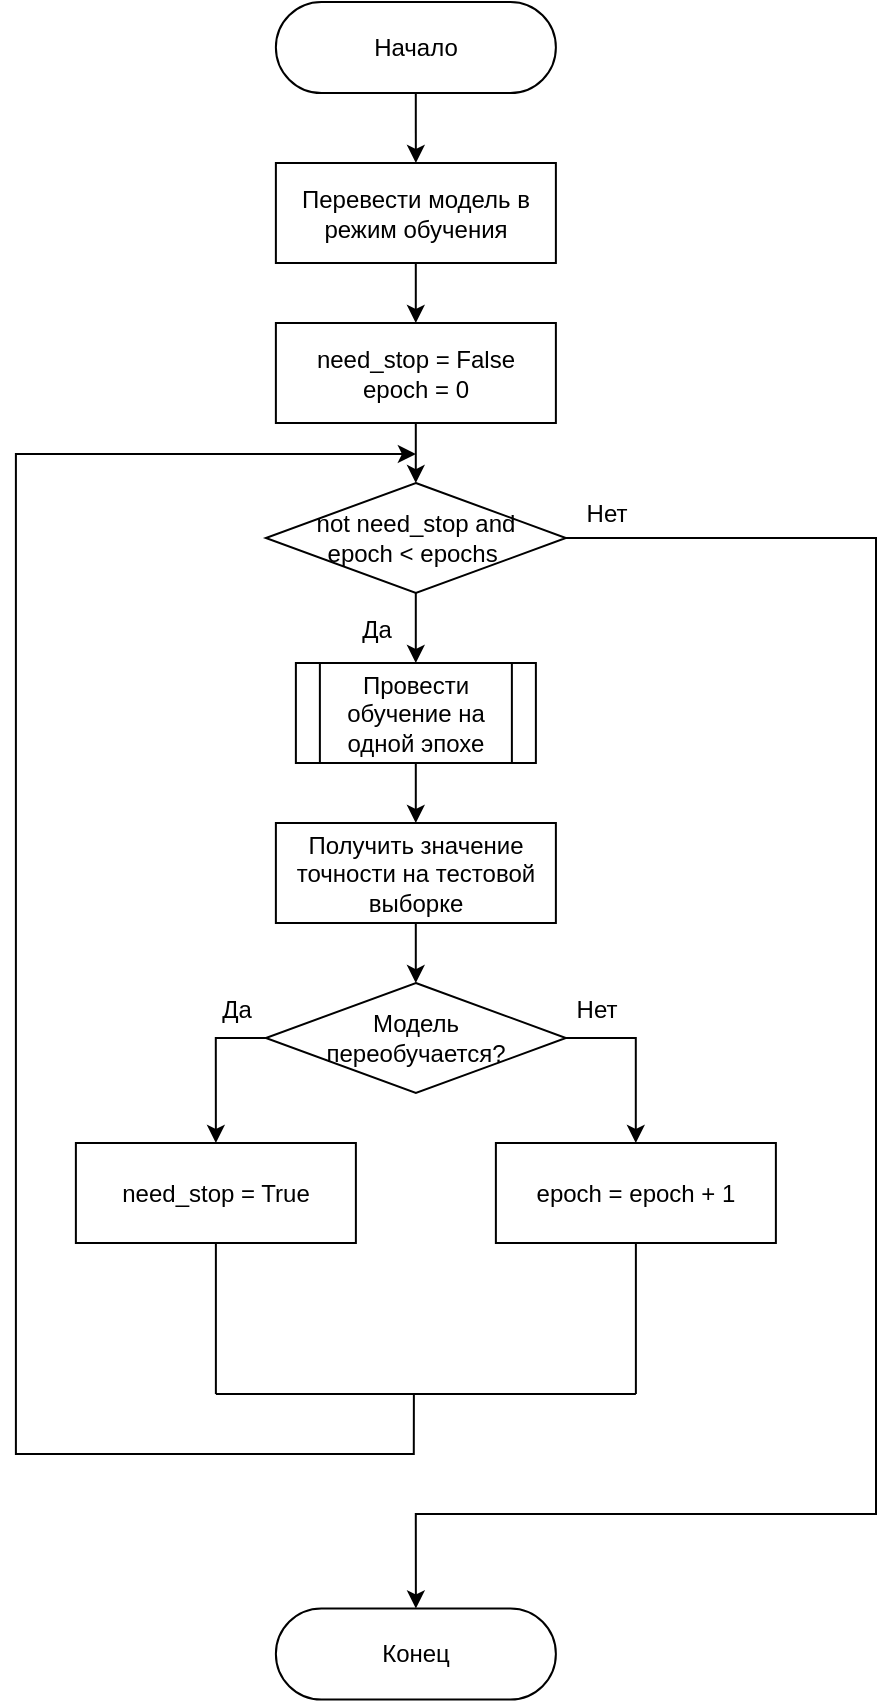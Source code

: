 <mxfile version="21.2.8" type="device" pages="2">
  <diagram id="L3Uab2vicyZqTiVYHIeF" name="Page-2">
    <mxGraphModel dx="1674" dy="843" grid="1" gridSize="10" guides="1" tooltips="1" connect="1" arrows="1" fold="1" page="1" pageScale="1" pageWidth="850" pageHeight="1100" math="0" shadow="0">
      <root>
        <mxCell id="0" />
        <mxCell id="1" parent="0" />
        <mxCell id="Gqauc_cHtwARVeHKRNRg-46" value="" style="edgeStyle=orthogonalEdgeStyle;rounded=0;orthogonalLoop=1;jettySize=auto;html=1;" parent="1" source="Gqauc_cHtwARVeHKRNRg-8" target="Gqauc_cHtwARVeHKRNRg-45" edge="1">
          <mxGeometry relative="1" as="geometry" />
        </mxCell>
        <mxCell id="Gqauc_cHtwARVeHKRNRg-8" value="Перевести модель в режим обучения" style="rounded=0;whiteSpace=wrap;html=1;" parent="1" vertex="1">
          <mxGeometry x="289.94" y="144.5" width="140" height="50" as="geometry" />
        </mxCell>
        <mxCell id="Gqauc_cHtwARVeHKRNRg-48" value="" style="edgeStyle=orthogonalEdgeStyle;rounded=0;orthogonalLoop=1;jettySize=auto;html=1;" parent="1" source="Gqauc_cHtwARVeHKRNRg-45" target="Gqauc_cHtwARVeHKRNRg-47" edge="1">
          <mxGeometry relative="1" as="geometry" />
        </mxCell>
        <mxCell id="Gqauc_cHtwARVeHKRNRg-45" value="need_stop = False&lt;br&gt;epoch = 0" style="rounded=0;whiteSpace=wrap;html=1;" parent="1" vertex="1">
          <mxGeometry x="289.94" y="224.5" width="140" height="50" as="geometry" />
        </mxCell>
        <mxCell id="Gqauc_cHtwARVeHKRNRg-64" value="" style="edgeStyle=orthogonalEdgeStyle;rounded=0;orthogonalLoop=1;jettySize=auto;html=1;" parent="1" source="Gqauc_cHtwARVeHKRNRg-47" target="Gqauc_cHtwARVeHKRNRg-63" edge="1">
          <mxGeometry relative="1" as="geometry" />
        </mxCell>
        <mxCell id="Gqauc_cHtwARVeHKRNRg-47" value="not need_stop and&lt;br&gt;epoch &amp;lt; epochs&amp;nbsp;" style="rhombus;whiteSpace=wrap;html=1;" parent="1" vertex="1">
          <mxGeometry x="284.94" y="304.5" width="150" height="55" as="geometry" />
        </mxCell>
        <mxCell id="Gqauc_cHtwARVeHKRNRg-68" value="" style="edgeStyle=orthogonalEdgeStyle;rounded=0;orthogonalLoop=1;jettySize=auto;html=1;" parent="1" source="Gqauc_cHtwARVeHKRNRg-63" target="Gqauc_cHtwARVeHKRNRg-67" edge="1">
          <mxGeometry relative="1" as="geometry" />
        </mxCell>
        <mxCell id="Gqauc_cHtwARVeHKRNRg-63" value="Провести обучение на одной эпохе" style="shape=process;whiteSpace=wrap;html=1;backgroundOutline=1;" parent="1" vertex="1">
          <mxGeometry x="299.94" y="394.5" width="120" height="50" as="geometry" />
        </mxCell>
        <mxCell id="Gqauc_cHtwARVeHKRNRg-65" value="Да" style="text;html=1;align=center;verticalAlign=middle;resizable=0;points=[];autosize=1;strokeColor=none;fillColor=none;" parent="1" vertex="1">
          <mxGeometry x="319.94" y="362.5" width="40" height="30" as="geometry" />
        </mxCell>
        <mxCell id="Gqauc_cHtwARVeHKRNRg-70" value="" style="edgeStyle=orthogonalEdgeStyle;rounded=0;orthogonalLoop=1;jettySize=auto;html=1;" parent="1" source="Gqauc_cHtwARVeHKRNRg-67" target="Gqauc_cHtwARVeHKRNRg-69" edge="1">
          <mxGeometry relative="1" as="geometry" />
        </mxCell>
        <mxCell id="Gqauc_cHtwARVeHKRNRg-67" value="Получить значение точности на тестовой выборке" style="rounded=0;whiteSpace=wrap;html=1;" parent="1" vertex="1">
          <mxGeometry x="289.94" y="474.5" width="140" height="50" as="geometry" />
        </mxCell>
        <mxCell id="Gqauc_cHtwARVeHKRNRg-73" style="edgeStyle=orthogonalEdgeStyle;rounded=0;orthogonalLoop=1;jettySize=auto;html=1;exitX=0;exitY=0.5;exitDx=0;exitDy=0;entryX=0.5;entryY=0;entryDx=0;entryDy=0;" parent="1" source="Gqauc_cHtwARVeHKRNRg-69" target="Gqauc_cHtwARVeHKRNRg-71" edge="1">
          <mxGeometry relative="1" as="geometry" />
        </mxCell>
        <mxCell id="Gqauc_cHtwARVeHKRNRg-77" style="edgeStyle=orthogonalEdgeStyle;rounded=0;orthogonalLoop=1;jettySize=auto;html=1;exitX=1;exitY=0.5;exitDx=0;exitDy=0;" parent="1" source="Gqauc_cHtwARVeHKRNRg-69" target="Gqauc_cHtwARVeHKRNRg-76" edge="1">
          <mxGeometry relative="1" as="geometry" />
        </mxCell>
        <mxCell id="Gqauc_cHtwARVeHKRNRg-69" value="Модель&lt;br&gt;переобучается?" style="rhombus;whiteSpace=wrap;html=1;" parent="1" vertex="1">
          <mxGeometry x="284.94" y="554.5" width="150" height="55" as="geometry" />
        </mxCell>
        <mxCell id="Gqauc_cHtwARVeHKRNRg-71" value="need_stop = True" style="rounded=0;whiteSpace=wrap;html=1;" parent="1" vertex="1">
          <mxGeometry x="189.94" y="634.5" width="140" height="50" as="geometry" />
        </mxCell>
        <mxCell id="Gqauc_cHtwARVeHKRNRg-74" value="Да" style="text;html=1;align=center;verticalAlign=middle;resizable=0;points=[];autosize=1;strokeColor=none;fillColor=none;" parent="1" vertex="1">
          <mxGeometry x="249.94" y="552.5" width="40" height="30" as="geometry" />
        </mxCell>
        <mxCell id="Gqauc_cHtwARVeHKRNRg-76" value="epoch = epoch + 1" style="rounded=0;whiteSpace=wrap;html=1;" parent="1" vertex="1">
          <mxGeometry x="399.94" y="634.5" width="140" height="50" as="geometry" />
        </mxCell>
        <mxCell id="Gqauc_cHtwARVeHKRNRg-78" value="Нет" style="text;html=1;align=center;verticalAlign=middle;resizable=0;points=[];autosize=1;strokeColor=none;fillColor=none;" parent="1" vertex="1">
          <mxGeometry x="429.94" y="552.5" width="40" height="30" as="geometry" />
        </mxCell>
        <mxCell id="Gqauc_cHtwARVeHKRNRg-80" value="" style="endArrow=none;html=1;rounded=0;entryX=0.5;entryY=1;entryDx=0;entryDy=0;" parent="1" target="Gqauc_cHtwARVeHKRNRg-76" edge="1">
          <mxGeometry width="50" height="50" relative="1" as="geometry">
            <mxPoint x="469.94" y="760" as="sourcePoint" />
            <mxPoint x="599.94" y="794.5" as="targetPoint" />
          </mxGeometry>
        </mxCell>
        <mxCell id="Gqauc_cHtwARVeHKRNRg-82" value="" style="endArrow=none;html=1;rounded=0;entryX=0.5;entryY=1;entryDx=0;entryDy=0;" parent="1" target="Gqauc_cHtwARVeHKRNRg-71" edge="1">
          <mxGeometry width="50" height="50" relative="1" as="geometry">
            <mxPoint x="259.94" y="760" as="sourcePoint" />
            <mxPoint x="599.94" y="794.5" as="targetPoint" />
          </mxGeometry>
        </mxCell>
        <mxCell id="Gqauc_cHtwARVeHKRNRg-83" value="" style="endArrow=none;html=1;rounded=0;" parent="1" edge="1">
          <mxGeometry width="50" height="50" relative="1" as="geometry">
            <mxPoint x="259.94" y="760" as="sourcePoint" />
            <mxPoint x="469.94" y="760" as="targetPoint" />
          </mxGeometry>
        </mxCell>
        <mxCell id="Gqauc_cHtwARVeHKRNRg-85" value="" style="endArrow=classic;html=1;rounded=0;edgeStyle=orthogonalEdgeStyle;" parent="1" edge="1">
          <mxGeometry width="50" height="50" relative="1" as="geometry">
            <mxPoint x="358.94" y="760" as="sourcePoint" />
            <mxPoint x="359.94" y="290" as="targetPoint" />
            <Array as="points">
              <mxPoint x="358.94" y="790" />
              <mxPoint x="159.94" y="790" />
              <mxPoint x="159.94" y="290" />
            </Array>
          </mxGeometry>
        </mxCell>
        <mxCell id="Gqauc_cHtwARVeHKRNRg-89" value="Нет" style="text;html=1;align=center;verticalAlign=middle;resizable=0;points=[];autosize=1;strokeColor=none;fillColor=none;" parent="1" vertex="1">
          <mxGeometry x="434.94" y="304.5" width="40" height="30" as="geometry" />
        </mxCell>
        <mxCell id="D07GVphsOgLOexz2T41y-3" value="" style="edgeStyle=orthogonalEdgeStyle;rounded=0;orthogonalLoop=1;jettySize=auto;html=1;entryX=0.5;entryY=0;entryDx=0;entryDy=0;" edge="1" parent="1" source="D07GVphsOgLOexz2T41y-1" target="Gqauc_cHtwARVeHKRNRg-8">
          <mxGeometry relative="1" as="geometry" />
        </mxCell>
        <mxCell id="D07GVphsOgLOexz2T41y-1" value="Начало" style="rounded=1;whiteSpace=wrap;html=1;arcSize=50;" vertex="1" parent="1">
          <mxGeometry x="289.94" y="64" width="140" height="45.5" as="geometry" />
        </mxCell>
        <mxCell id="D07GVphsOgLOexz2T41y-5" value="Конец" style="rounded=1;whiteSpace=wrap;html=1;arcSize=50;" vertex="1" parent="1">
          <mxGeometry x="289.94" y="867.25" width="140" height="45.5" as="geometry" />
        </mxCell>
        <mxCell id="D07GVphsOgLOexz2T41y-6" value="" style="endArrow=classic;html=1;rounded=0;exitX=1;exitY=0.5;exitDx=0;exitDy=0;entryX=0.5;entryY=0;entryDx=0;entryDy=0;edgeStyle=orthogonalEdgeStyle;" edge="1" parent="1" source="Gqauc_cHtwARVeHKRNRg-47" target="D07GVphsOgLOexz2T41y-5">
          <mxGeometry width="50" height="50" relative="1" as="geometry">
            <mxPoint x="640" y="420" as="sourcePoint" />
            <mxPoint x="690" y="370" as="targetPoint" />
            <Array as="points">
              <mxPoint x="590" y="332" />
              <mxPoint x="590" y="820" />
              <mxPoint x="360" y="820" />
            </Array>
          </mxGeometry>
        </mxCell>
      </root>
    </mxGraphModel>
  </diagram>
  <diagram id="wr_xCqwn3Q241JN9F5do" name="Page-3">
    <mxGraphModel dx="824" dy="843" grid="1" gridSize="10" guides="1" tooltips="1" connect="1" arrows="1" fold="1" page="1" pageScale="1" pageWidth="850" pageHeight="1100" math="0" shadow="0">
      <root>
        <mxCell id="0" />
        <mxCell id="1" parent="0" />
        <mxCell id="ZAEczoEfHcG6uB_vqbHl-1" value="" style="edgeStyle=orthogonalEdgeStyle;rounded=0;orthogonalLoop=1;jettySize=auto;html=1;" parent="1" source="ZAEczoEfHcG6uB_vqbHl-2" target="ZAEczoEfHcG6uB_vqbHl-4" edge="1">
          <mxGeometry relative="1" as="geometry" />
        </mxCell>
        <mxCell id="ZAEczoEfHcG6uB_vqbHl-2" value="Получить псевдослучайный порядок элементов" style="rounded=0;whiteSpace=wrap;html=1;" parent="1" vertex="1">
          <mxGeometry x="1215" y="152.5" width="140" height="50" as="geometry" />
        </mxCell>
        <mxCell id="ZAEczoEfHcG6uB_vqbHl-3" value="" style="edgeStyle=orthogonalEdgeStyle;rounded=0;orthogonalLoop=1;jettySize=auto;html=1;" parent="1" source="ZAEczoEfHcG6uB_vqbHl-4" target="ZAEczoEfHcG6uB_vqbHl-6" edge="1">
          <mxGeometry relative="1" as="geometry" />
        </mxCell>
        <mxCell id="ZAEczoEfHcG6uB_vqbHl-4" value="start_index = 0" style="rounded=0;whiteSpace=wrap;html=1;" parent="1" vertex="1">
          <mxGeometry x="1215" y="227.5" width="140" height="50" as="geometry" />
        </mxCell>
        <mxCell id="ZAEczoEfHcG6uB_vqbHl-5" value="" style="edgeStyle=orthogonalEdgeStyle;rounded=0;orthogonalLoop=1;jettySize=auto;html=1;" parent="1" source="ZAEczoEfHcG6uB_vqbHl-6" target="ZAEczoEfHcG6uB_vqbHl-8" edge="1">
          <mxGeometry relative="1" as="geometry" />
        </mxCell>
        <mxCell id="ZAEczoEfHcG6uB_vqbHl-6" value="start_index &amp;lt; test_size" style="rhombus;whiteSpace=wrap;html=1;" parent="1" vertex="1">
          <mxGeometry x="1210" y="302.5" width="150" height="55" as="geometry" />
        </mxCell>
        <mxCell id="ZAEczoEfHcG6uB_vqbHl-7" value="" style="edgeStyle=orthogonalEdgeStyle;rounded=0;orthogonalLoop=1;jettySize=auto;html=1;" parent="1" source="ZAEczoEfHcG6uB_vqbHl-8" target="ZAEczoEfHcG6uB_vqbHl-10" edge="1">
          <mxGeometry relative="1" as="geometry" />
        </mxCell>
        <mxCell id="ZAEczoEfHcG6uB_vqbHl-8" value="получить batch_size обучающих данных, начиная с start_index&amp;nbsp;" style="rounded=0;whiteSpace=wrap;html=1;" parent="1" vertex="1">
          <mxGeometry x="1215" y="385" width="140" height="50" as="geometry" />
        </mxCell>
        <mxCell id="ZAEczoEfHcG6uB_vqbHl-9" value="" style="edgeStyle=orthogonalEdgeStyle;rounded=0;orthogonalLoop=1;jettySize=auto;html=1;" parent="1" source="ZAEczoEfHcG6uB_vqbHl-10" target="ZAEczoEfHcG6uB_vqbHl-12" edge="1">
          <mxGeometry relative="1" as="geometry" />
        </mxCell>
        <mxCell id="ZAEczoEfHcG6uB_vqbHl-10" value="выполнить аугментацию пакета обучающих данных" style="rounded=0;whiteSpace=wrap;html=1;" parent="1" vertex="1">
          <mxGeometry x="1215" y="458" width="140" height="50" as="geometry" />
        </mxCell>
        <mxCell id="ZAEczoEfHcG6uB_vqbHl-11" value="" style="edgeStyle=orthogonalEdgeStyle;rounded=0;orthogonalLoop=1;jettySize=auto;html=1;" parent="1" source="ZAEczoEfHcG6uB_vqbHl-12" target="ZAEczoEfHcG6uB_vqbHl-16" edge="1">
          <mxGeometry relative="1" as="geometry" />
        </mxCell>
        <mxCell id="ZAEczoEfHcG6uB_vqbHl-12" value="Передать пакет обучающих данных на вход модели" style="rounded=0;whiteSpace=wrap;html=1;" parent="1" vertex="1">
          <mxGeometry x="1215" y="532.5" width="140" height="50" as="geometry" />
        </mxCell>
        <mxCell id="ZAEczoEfHcG6uB_vqbHl-13" style="edgeStyle=orthogonalEdgeStyle;rounded=0;orthogonalLoop=1;jettySize=auto;html=1;exitX=0.5;exitY=1;exitDx=0;exitDy=0;entryX=0.5;entryY=0;entryDx=0;entryDy=0;" parent="1" source="oCE-H9ZF6G_wh39zs-N8-1" target="ZAEczoEfHcG6uB_vqbHl-2" edge="1">
          <mxGeometry relative="1" as="geometry">
            <mxPoint x="1285" y="120" as="sourcePoint" />
          </mxGeometry>
        </mxCell>
        <mxCell id="ZAEczoEfHcG6uB_vqbHl-15" value="" style="edgeStyle=orthogonalEdgeStyle;rounded=0;orthogonalLoop=1;jettySize=auto;html=1;" parent="1" source="ZAEczoEfHcG6uB_vqbHl-16" target="ZAEczoEfHcG6uB_vqbHl-18" edge="1">
          <mxGeometry relative="1" as="geometry" />
        </mxCell>
        <mxCell id="ZAEczoEfHcG6uB_vqbHl-16" value="Вычислить функцию потерь" style="rounded=0;whiteSpace=wrap;html=1;" parent="1" vertex="1">
          <mxGeometry x="1215" y="610" width="140" height="50" as="geometry" />
        </mxCell>
        <mxCell id="ZAEczoEfHcG6uB_vqbHl-17" value="" style="edgeStyle=orthogonalEdgeStyle;rounded=0;orthogonalLoop=1;jettySize=auto;html=1;" parent="1" source="ZAEczoEfHcG6uB_vqbHl-18" target="ZAEczoEfHcG6uB_vqbHl-20" edge="1">
          <mxGeometry relative="1" as="geometry" />
        </mxCell>
        <mxCell id="ZAEczoEfHcG6uB_vqbHl-18" value="Вычислить градиенты функции потерь для параметров модели" style="rounded=0;whiteSpace=wrap;html=1;" parent="1" vertex="1">
          <mxGeometry x="1215" y="690" width="140" height="50" as="geometry" />
        </mxCell>
        <mxCell id="ZAEczoEfHcG6uB_vqbHl-19" value="" style="edgeStyle=orthogonalEdgeStyle;rounded=0;orthogonalLoop=1;jettySize=auto;html=1;" parent="1" source="ZAEczoEfHcG6uB_vqbHl-20" target="ZAEczoEfHcG6uB_vqbHl-21" edge="1">
          <mxGeometry relative="1" as="geometry" />
        </mxCell>
        <mxCell id="ZAEczoEfHcG6uB_vqbHl-20" value="Обновить параметры модели" style="rounded=0;whiteSpace=wrap;html=1;" parent="1" vertex="1">
          <mxGeometry x="1215" y="770" width="140" height="50" as="geometry" />
        </mxCell>
        <mxCell id="ZAEczoEfHcG6uB_vqbHl-21" value="start_index = start_index + batch_size" style="rounded=0;whiteSpace=wrap;html=1;" parent="1" vertex="1">
          <mxGeometry x="1215" y="850" width="140" height="50" as="geometry" />
        </mxCell>
        <mxCell id="ZAEczoEfHcG6uB_vqbHl-22" value="" style="endArrow=classic;html=1;rounded=0;exitX=0.5;exitY=1;exitDx=0;exitDy=0;edgeStyle=orthogonalEdgeStyle;" parent="1" source="ZAEczoEfHcG6uB_vqbHl-21" edge="1">
          <mxGeometry width="50" height="50" relative="1" as="geometry">
            <mxPoint x="1270" y="680" as="sourcePoint" />
            <mxPoint x="1285" y="290" as="targetPoint" />
            <Array as="points">
              <mxPoint x="1285" y="910" />
              <mxPoint x="1130" y="910" />
              <mxPoint x="1130" y="290" />
            </Array>
          </mxGeometry>
        </mxCell>
        <mxCell id="ZAEczoEfHcG6uB_vqbHl-23" value="Да" style="text;html=1;align=center;verticalAlign=middle;resizable=0;points=[];autosize=1;strokeColor=none;fillColor=none;" parent="1" vertex="1">
          <mxGeometry x="1280" y="352.5" width="40" height="30" as="geometry" />
        </mxCell>
        <mxCell id="oCE-H9ZF6G_wh39zs-N8-1" value="Начало" style="rounded=1;whiteSpace=wrap;html=1;arcSize=50;" vertex="1" parent="1">
          <mxGeometry x="1215" y="70" width="140" height="45.5" as="geometry" />
        </mxCell>
        <mxCell id="oCE-H9ZF6G_wh39zs-N8-2" value="Конец" style="rounded=1;whiteSpace=wrap;html=1;arcSize=50;" vertex="1" parent="1">
          <mxGeometry x="1215" y="970" width="140" height="45.5" as="geometry" />
        </mxCell>
        <mxCell id="oCE-H9ZF6G_wh39zs-N8-3" value="" style="endArrow=classic;html=1;rounded=0;exitX=1;exitY=0.5;exitDx=0;exitDy=0;entryX=0.5;entryY=0;entryDx=0;entryDy=0;edgeStyle=orthogonalEdgeStyle;" edge="1" parent="1" source="ZAEczoEfHcG6uB_vqbHl-6" target="oCE-H9ZF6G_wh39zs-N8-2">
          <mxGeometry width="50" height="50" relative="1" as="geometry">
            <mxPoint x="1460" y="570" as="sourcePoint" />
            <mxPoint x="1510" y="520" as="targetPoint" />
            <Array as="points">
              <mxPoint x="1440" y="330" />
              <mxPoint x="1440" y="930" />
              <mxPoint x="1285" y="930" />
            </Array>
          </mxGeometry>
        </mxCell>
      </root>
    </mxGraphModel>
  </diagram>
</mxfile>
